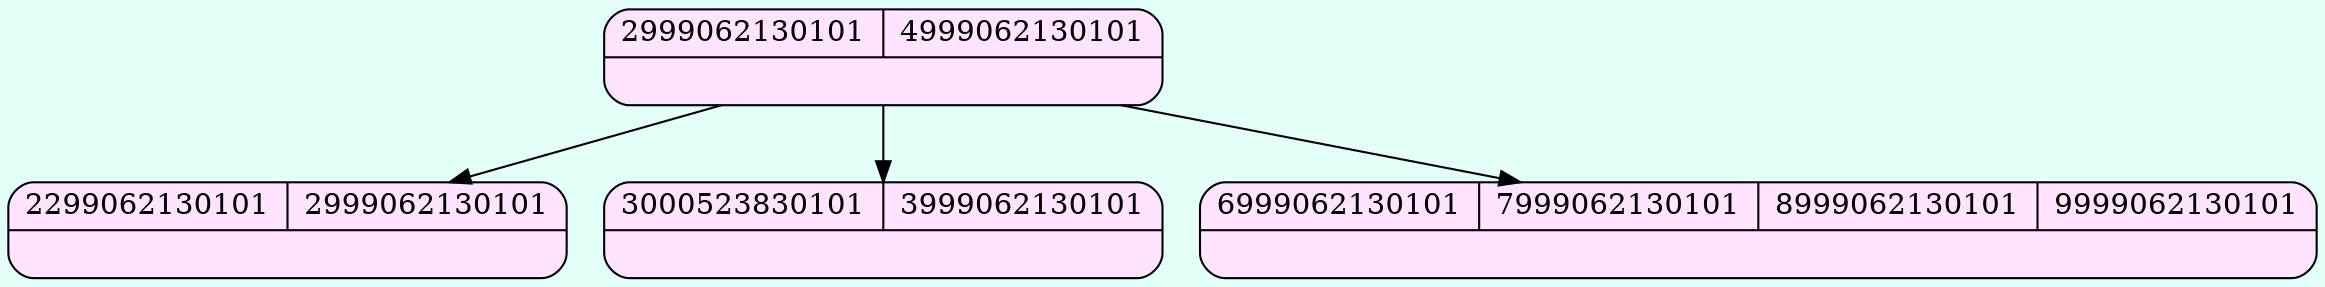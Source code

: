 digraph structs {
  bgcolor = "#E3FFFA"
 node [shape=Mrecord fillcolor="#FFE3FF" style =filled];
struct377908872[label="{{2999062130101| 4999062130101}|<here>}"];
struct443185546[label="{{2299062130101| 2999062130101}|<here>}"];
struct1960816013[label="{{3000523830101| 3999062130101}|<here>}"];
struct239528265[label="{{6999062130101| 7999062130101| 8999062130101| 9999062130101}|<here>}"];

struct377908872->struct443185546;
struct377908872->struct1960816013;
struct377908872->struct239528265;
}
